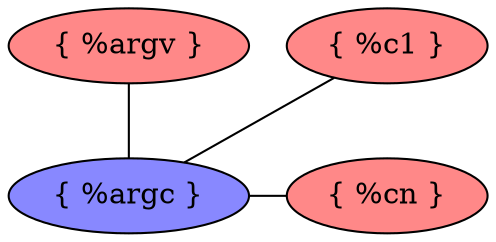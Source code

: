 graph G {
  fontname="monospace"
  "{ %argc }"[style=filled;fillcolor="#8888ff"];
  "{ %argv }"[style=filled;fillcolor="#ff8888"];
  "{ %c1 }" [style=filled;fillcolor="#ff8888"];
  "{ %cn }" [style=filled;fillcolor="#ff8888"];


  "{ %argv }" -- "{ %argc }";
  "{ %c1 }" -- "{ %argc }" ;
    {rank=same; "{ %argc }" -- "{ %cn }" }
  
  edge [style=invis]
  "{ %argv }" -- "{ %cn }";
    {rank=same; "{ %argv }" -- "{ %c1 }";}
  }
